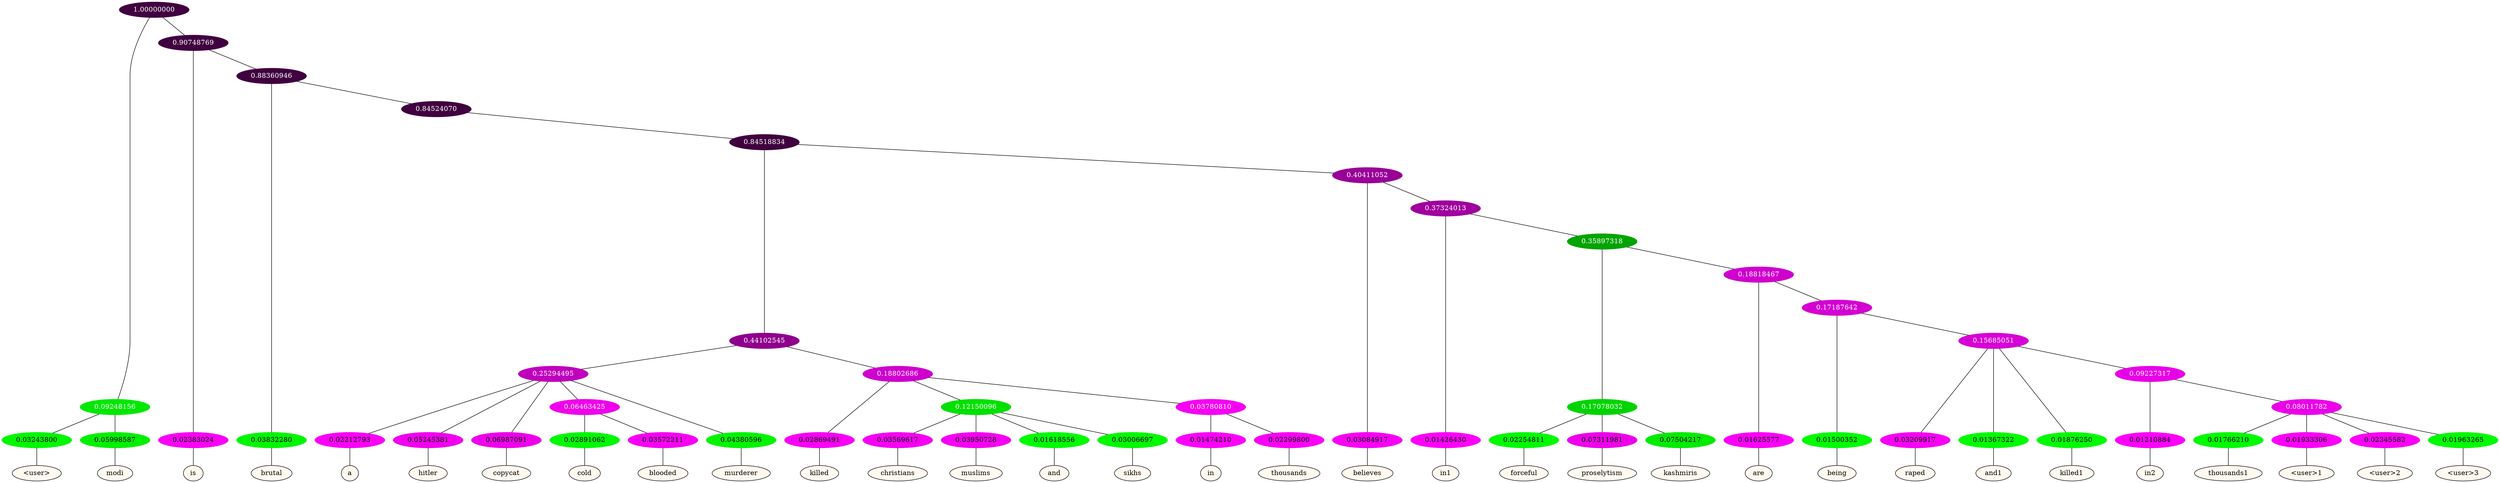 graph {
	node [format=png height=0.15 nodesep=0.001 ordering=out overlap=prism overlap_scaling=0.01 ranksep=0.001 ratio=0.2 style=filled width=0.15]
	{
		rank=same
		a_w_3 [label="\<user\>" color=black fillcolor=floralwhite style="filled,solid"]
		a_w_4 [label=modi color=black fillcolor=floralwhite style="filled,solid"]
		a_w_5 [label=is color=black fillcolor=floralwhite style="filled,solid"]
		a_w_7 [label=brutal color=black fillcolor=floralwhite style="filled,solid"]
		a_w_16 [label=a color=black fillcolor=floralwhite style="filled,solid"]
		a_w_17 [label=hitler color=black fillcolor=floralwhite style="filled,solid"]
		a_w_18 [label=copycat color=black fillcolor=floralwhite style="filled,solid"]
		a_w_26 [label=cold color=black fillcolor=floralwhite style="filled,solid"]
		a_w_27 [label=blooded color=black fillcolor=floralwhite style="filled,solid"]
		a_w_20 [label=murderer color=black fillcolor=floralwhite style="filled,solid"]
		a_w_21 [label=killed color=black fillcolor=floralwhite style="filled,solid"]
		a_w_28 [label=christians color=black fillcolor=floralwhite style="filled,solid"]
		a_w_29 [label=muslims color=black fillcolor=floralwhite style="filled,solid"]
		a_w_30 [label=and color=black fillcolor=floralwhite style="filled,solid"]
		a_w_31 [label=sikhs color=black fillcolor=floralwhite style="filled,solid"]
		a_w_32 [label=in color=black fillcolor=floralwhite style="filled,solid"]
		a_w_33 [label=thousands color=black fillcolor=floralwhite style="filled,solid"]
		a_w_14 [label=believes color=black fillcolor=floralwhite style="filled,solid"]
		a_w_24 [label=in1 color=black fillcolor=floralwhite style="filled,solid"]
		a_w_36 [label=forceful color=black fillcolor=floralwhite style="filled,solid"]
		a_w_37 [label=proselytism color=black fillcolor=floralwhite style="filled,solid"]
		a_w_38 [label=kashmiris color=black fillcolor=floralwhite style="filled,solid"]
		a_w_39 [label=are color=black fillcolor=floralwhite style="filled,solid"]
		a_w_41 [label=being color=black fillcolor=floralwhite style="filled,solid"]
		a_w_43 [label=raped color=black fillcolor=floralwhite style="filled,solid"]
		a_w_44 [label=and1 color=black fillcolor=floralwhite style="filled,solid"]
		a_w_45 [label=killed1 color=black fillcolor=floralwhite style="filled,solid"]
		a_w_47 [label=in2 color=black fillcolor=floralwhite style="filled,solid"]
		a_w_49 [label=thousands1 color=black fillcolor=floralwhite style="filled,solid"]
		a_w_50 [label="\<user\>1" color=black fillcolor=floralwhite style="filled,solid"]
		a_w_51 [label="\<user\>2" color=black fillcolor=floralwhite style="filled,solid"]
		a_w_52 [label="\<user\>3" color=black fillcolor=floralwhite style="filled,solid"]
	}
	a_n_3 -- a_w_3
	a_n_4 -- a_w_4
	a_n_5 -- a_w_5
	a_n_7 -- a_w_7
	a_n_16 -- a_w_16
	a_n_17 -- a_w_17
	a_n_18 -- a_w_18
	a_n_26 -- a_w_26
	a_n_27 -- a_w_27
	a_n_20 -- a_w_20
	a_n_21 -- a_w_21
	a_n_28 -- a_w_28
	a_n_29 -- a_w_29
	a_n_30 -- a_w_30
	a_n_31 -- a_w_31
	a_n_32 -- a_w_32
	a_n_33 -- a_w_33
	a_n_14 -- a_w_14
	a_n_24 -- a_w_24
	a_n_36 -- a_w_36
	a_n_37 -- a_w_37
	a_n_38 -- a_w_38
	a_n_39 -- a_w_39
	a_n_41 -- a_w_41
	a_n_43 -- a_w_43
	a_n_44 -- a_w_44
	a_n_45 -- a_w_45
	a_n_47 -- a_w_47
	a_n_49 -- a_w_49
	a_n_50 -- a_w_50
	a_n_51 -- a_w_51
	a_n_52 -- a_w_52
	{
		rank=same
		a_n_3 [label=0.03243800 color="0.334 1.000 0.968" fontcolor=black]
		a_n_4 [label=0.05998587 color="0.334 1.000 0.940" fontcolor=black]
		a_n_5 [label=0.02383024 color="0.835 1.000 0.976" fontcolor=black]
		a_n_7 [label=0.03832280 color="0.334 1.000 0.962" fontcolor=black]
		a_n_16 [label=0.02212793 color="0.835 1.000 0.978" fontcolor=black]
		a_n_17 [label=0.05245381 color="0.835 1.000 0.948" fontcolor=black]
		a_n_18 [label=0.06987091 color="0.835 1.000 0.930" fontcolor=black]
		a_n_26 [label=0.02891062 color="0.334 1.000 0.971" fontcolor=black]
		a_n_27 [label=0.03572211 color="0.835 1.000 0.964" fontcolor=black]
		a_n_20 [label=0.04380596 color="0.334 1.000 0.956" fontcolor=black]
		a_n_21 [label=0.02869491 color="0.835 1.000 0.971" fontcolor=black]
		a_n_28 [label=0.03569617 color="0.835 1.000 0.964" fontcolor=black]
		a_n_29 [label=0.03950728 color="0.835 1.000 0.960" fontcolor=black]
		a_n_30 [label=0.01618556 color="0.334 1.000 0.984" fontcolor=black]
		a_n_31 [label=0.03006697 color="0.334 1.000 0.970" fontcolor=black]
		a_n_32 [label=0.01474210 color="0.835 1.000 0.985" fontcolor=black]
		a_n_33 [label=0.02299800 color="0.835 1.000 0.977" fontcolor=black]
		a_n_14 [label=0.03084917 color="0.835 1.000 0.969" fontcolor=black]
		a_n_24 [label=0.01426430 color="0.835 1.000 0.986" fontcolor=black]
		a_n_36 [label=0.02254811 color="0.334 1.000 0.977" fontcolor=black]
		a_n_37 [label=0.07311981 color="0.835 1.000 0.927" fontcolor=black]
		a_n_38 [label=0.07504217 color="0.334 1.000 0.925" fontcolor=black]
		a_n_39 [label=0.01625577 color="0.835 1.000 0.984" fontcolor=black]
		a_n_41 [label=0.01500352 color="0.334 1.000 0.985" fontcolor=black]
		a_n_43 [label=0.03209917 color="0.835 1.000 0.968" fontcolor=black]
		a_n_44 [label=0.01367322 color="0.334 1.000 0.986" fontcolor=black]
		a_n_45 [label=0.01876250 color="0.334 1.000 0.981" fontcolor=black]
		a_n_47 [label=0.01210884 color="0.835 1.000 0.988" fontcolor=black]
		a_n_49 [label=0.01766210 color="0.334 1.000 0.982" fontcolor=black]
		a_n_50 [label=0.01933306 color="0.835 1.000 0.981" fontcolor=black]
		a_n_51 [label=0.02345582 color="0.835 1.000 0.977" fontcolor=black]
		a_n_52 [label=0.01963265 color="0.334 1.000 0.980" fontcolor=black]
	}
	a_n_0 [label=1.00000000 color="0.835 1.000 0.250" fontcolor=grey99]
	a_n_1 [label=0.09248156 color="0.334 1.000 0.908" fontcolor=grey99]
	a_n_0 -- a_n_1
	a_n_2 [label=0.90748769 color="0.835 1.000 0.250" fontcolor=grey99]
	a_n_0 -- a_n_2
	a_n_1 -- a_n_3
	a_n_1 -- a_n_4
	a_n_2 -- a_n_5
	a_n_6 [label=0.88360946 color="0.835 1.000 0.250" fontcolor=grey99]
	a_n_2 -- a_n_6
	a_n_6 -- a_n_7
	a_n_8 [label=0.84524070 color="0.835 1.000 0.250" fontcolor=grey99]
	a_n_6 -- a_n_8
	a_n_9 [label=0.84518834 color="0.835 1.000 0.250" fontcolor=grey99]
	a_n_8 -- a_n_9
	a_n_10 [label=0.44102545 color="0.835 1.000 0.559" fontcolor=grey99]
	a_n_9 -- a_n_10
	a_n_11 [label=0.40411052 color="0.835 1.000 0.596" fontcolor=grey99]
	a_n_9 -- a_n_11
	a_n_12 [label=0.25294495 color="0.835 1.000 0.747" fontcolor=grey99]
	a_n_10 -- a_n_12
	a_n_13 [label=0.18802686 color="0.835 1.000 0.812" fontcolor=grey99]
	a_n_10 -- a_n_13
	a_n_11 -- a_n_14
	a_n_15 [label=0.37324013 color="0.835 1.000 0.627" fontcolor=grey99]
	a_n_11 -- a_n_15
	a_n_12 -- a_n_16
	a_n_12 -- a_n_17
	a_n_12 -- a_n_18
	a_n_19 [label=0.06463425 color="0.835 1.000 0.935" fontcolor=grey99]
	a_n_12 -- a_n_19
	a_n_12 -- a_n_20
	a_n_13 -- a_n_21
	a_n_22 [label=0.12150096 color="0.334 1.000 0.878" fontcolor=grey99]
	a_n_13 -- a_n_22
	a_n_23 [label=0.03780810 color="0.835 1.000 0.962" fontcolor=grey99]
	a_n_13 -- a_n_23
	a_n_15 -- a_n_24
	a_n_25 [label=0.35897318 color="0.334 1.000 0.641" fontcolor=grey99]
	a_n_15 -- a_n_25
	a_n_19 -- a_n_26
	a_n_19 -- a_n_27
	a_n_22 -- a_n_28
	a_n_22 -- a_n_29
	a_n_22 -- a_n_30
	a_n_22 -- a_n_31
	a_n_23 -- a_n_32
	a_n_23 -- a_n_33
	a_n_34 [label=0.17078032 color="0.334 1.000 0.829" fontcolor=grey99]
	a_n_25 -- a_n_34
	a_n_35 [label=0.18818467 color="0.835 1.000 0.812" fontcolor=grey99]
	a_n_25 -- a_n_35
	a_n_34 -- a_n_36
	a_n_34 -- a_n_37
	a_n_34 -- a_n_38
	a_n_35 -- a_n_39
	a_n_40 [label=0.17187642 color="0.835 1.000 0.828" fontcolor=grey99]
	a_n_35 -- a_n_40
	a_n_40 -- a_n_41
	a_n_42 [label=0.15685051 color="0.835 1.000 0.843" fontcolor=grey99]
	a_n_40 -- a_n_42
	a_n_42 -- a_n_43
	a_n_42 -- a_n_44
	a_n_42 -- a_n_45
	a_n_46 [label=0.09227317 color="0.835 1.000 0.908" fontcolor=grey99]
	a_n_42 -- a_n_46
	a_n_46 -- a_n_47
	a_n_48 [label=0.08011782 color="0.835 1.000 0.920" fontcolor=grey99]
	a_n_46 -- a_n_48
	a_n_48 -- a_n_49
	a_n_48 -- a_n_50
	a_n_48 -- a_n_51
	a_n_48 -- a_n_52
}
